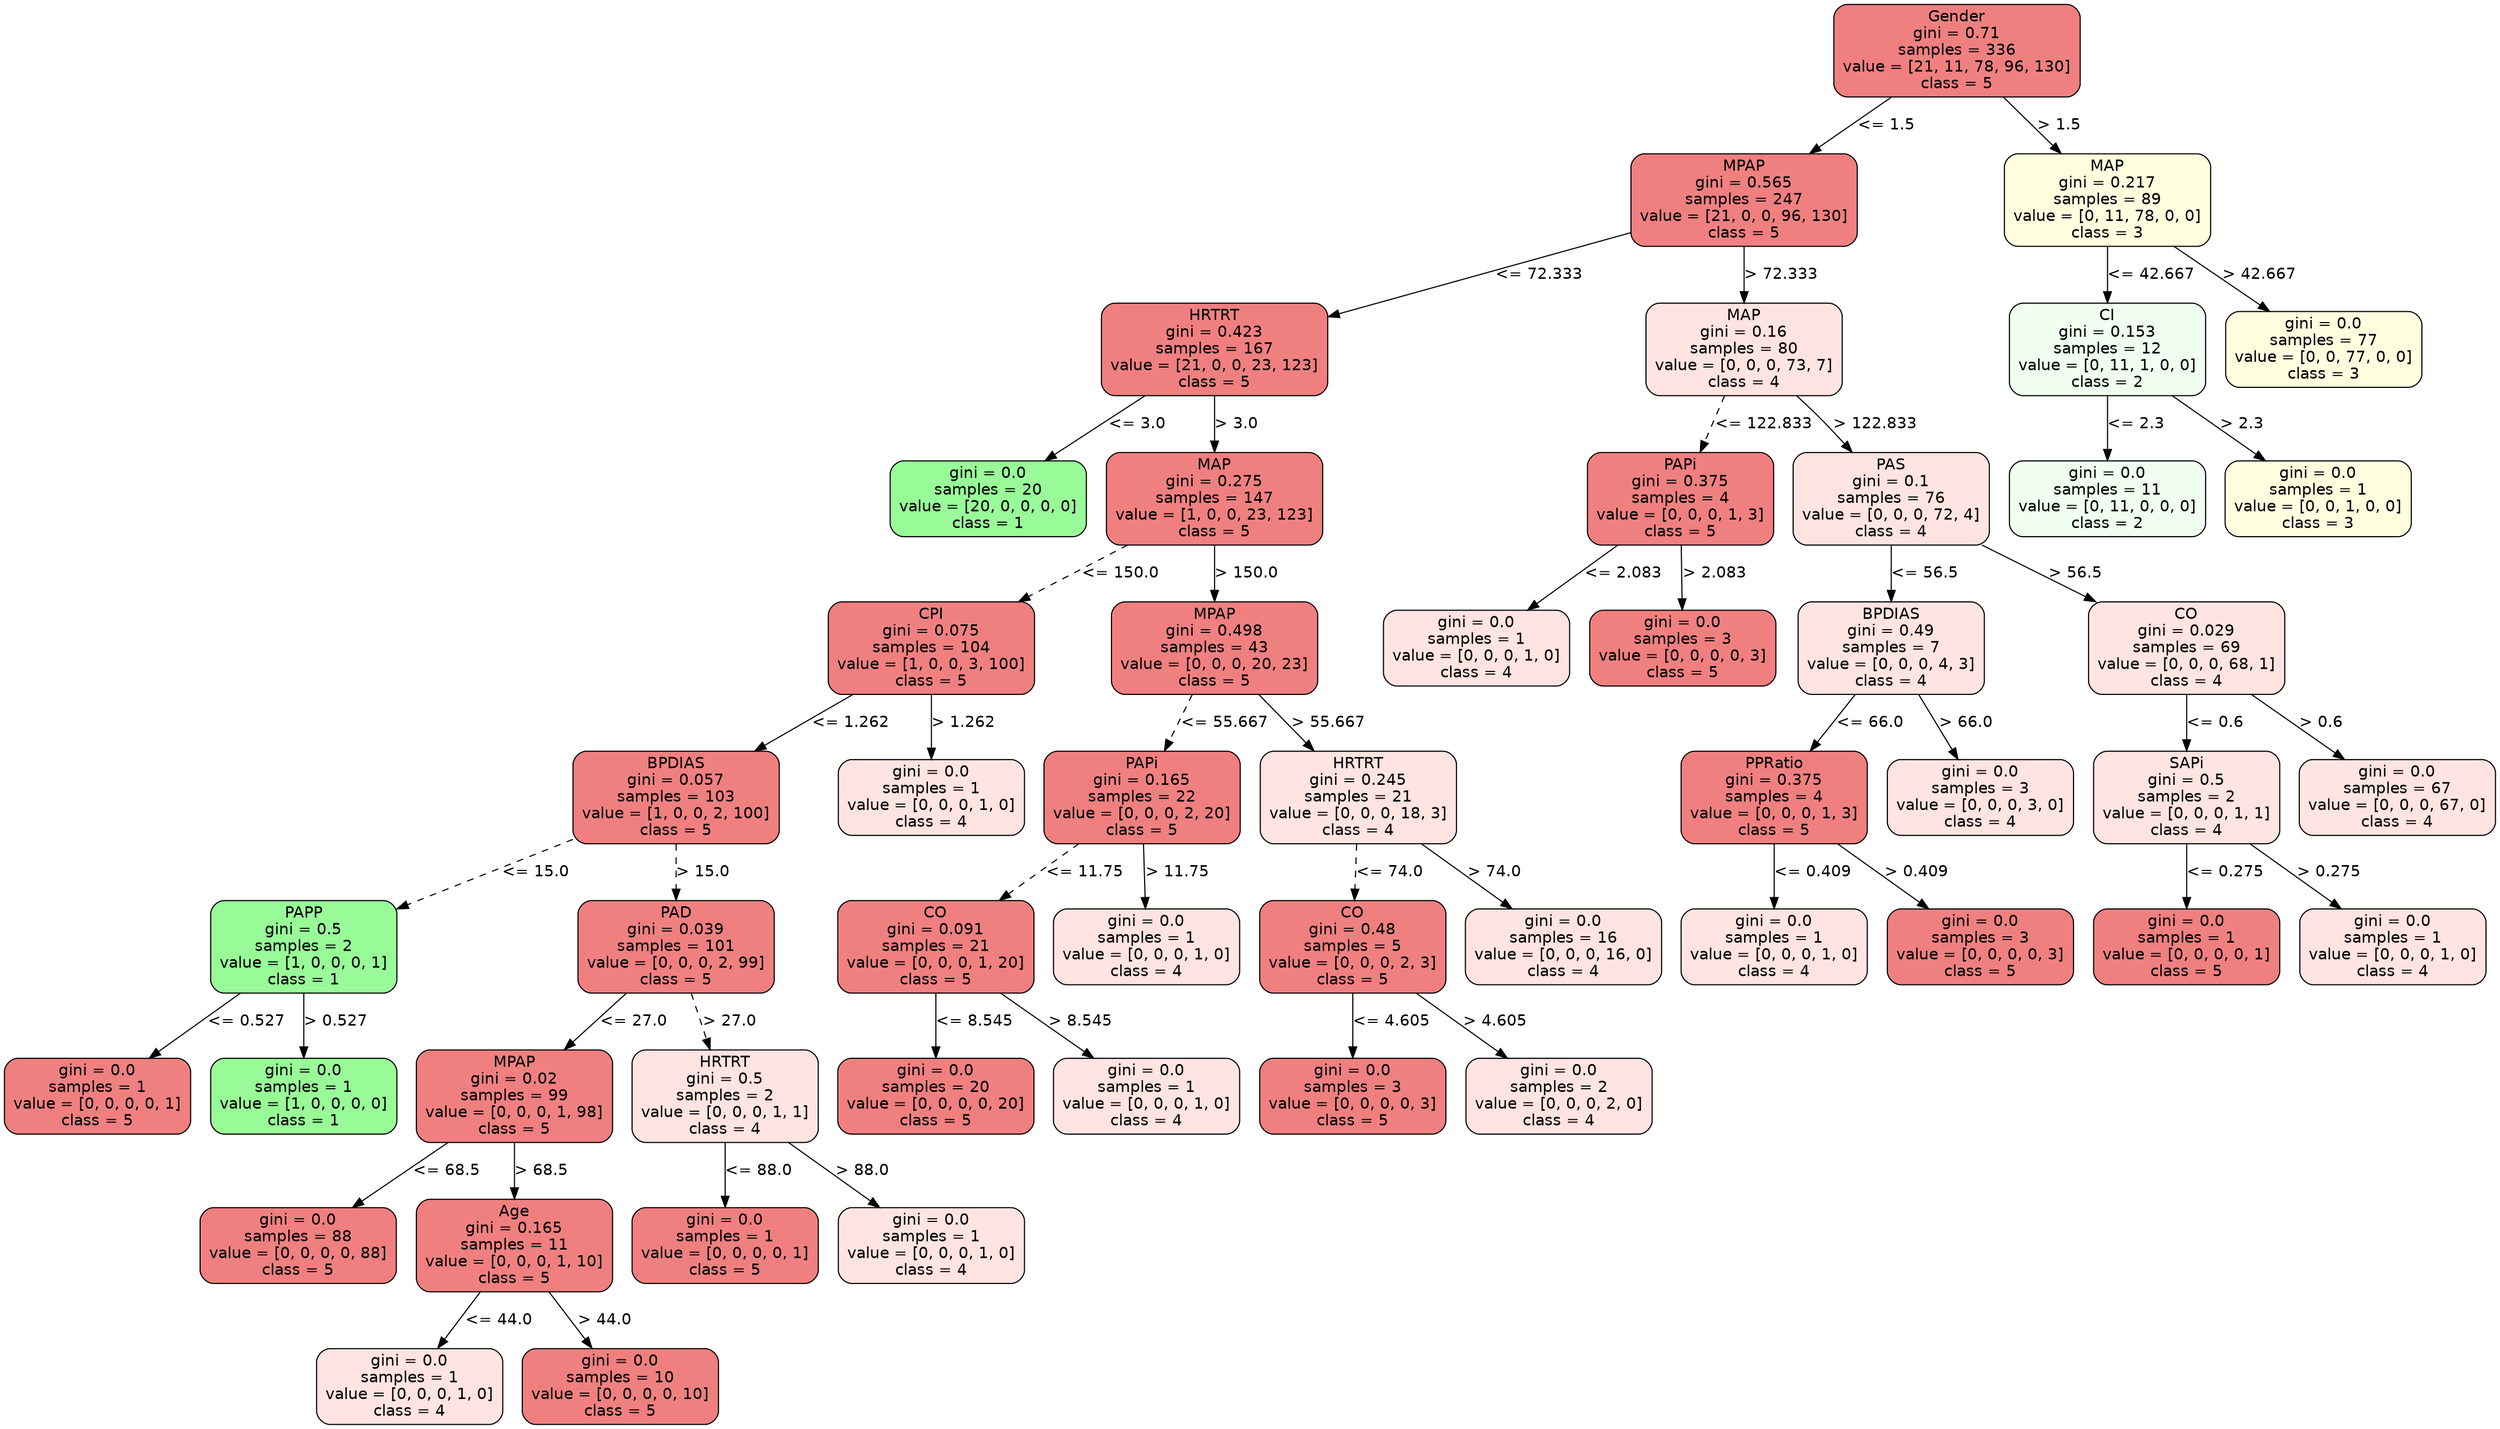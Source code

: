 strict digraph Tree {
	graph [bb="0,0,1909.5,1274"];
	node [color=black,
		fontname=helvetica,
		label="\N",
		shape=box,
		style="filled, rounded"
	];
	edge [fontname=helvetica];
	0	[fillcolor=lightcoral,
		height=1.1528,
		label="Gender\ngini = 0.71\nsamples = 336\nvalue = [21, 11, 78, 96, 130]\nclass = 5",
		pos="1497,1232.5",
		width=2.5694];
	1	[fillcolor=lightcoral,
		height=1.1528,
		label="MPAP\ngini = 0.565\nsamples = 247\nvalue = [21, 0, 0, 96, 130]\nclass = 5",
		pos="1334,1098.5",
		width=2.3611];
	0 -> 1	[label="<= 1.5",
		labelangle=45,
		labeldistance=2.5,
		lp="1441,1165.5",
		op="<=",
		param=1.5,
		pos="e,1384.1,1140 1446.8,1190.8 1429.5,1176.8 1410,1161 1392.1,1146.6",
		style=solid];
	46	[fillcolor=lightyellow,
		height=1.1528,
		label="MAP\ngini = 0.217\nsamples = 89\nvalue = [0, 11, 78, 0, 0]\nclass = 3",
		pos="1612,1098.5",
		width=2.1528];
	0 -> 46	[label="> 1.5",
		labelangle=-45,
		labeldistance=2.5,
		lp="1573.5,1165.5",
		op=">",
		param=1.5,
		pos="e,1576.5,1140.3 1532.4,1190.8 1544.2,1177.3 1557.5,1162 1569.8,1148",
		style=solid];
	2	[fillcolor=lightcoral,
		height=1.1528,
		label="HRTRT\ngini = 0.423\nsamples = 167\nvalue = [21, 0, 0, 23, 123]\nclass = 5",
		pos="928,964.5",
		width=2.3611];
	1 -> 2	[label="<= 72.333",
		lp="1175,1031.5",
		op="<=",
		param=72.333,
		pos="e,1013.3,993.25 1248.9,1069.8 1183,1048.4 1091.6,1018.7 1023.3,996.47",
		style=solid];
	31	[fillcolor=mistyrose,
		height=1.1528,
		label="MAP\ngini = 0.16\nsamples = 80\nvalue = [0, 0, 0, 73, 7]\nclass = 4",
		pos="1334,964.5",
		width=2.0417];
	1 -> 31	[label="> 72.333",
		lp="1361,1031.5",
		op=">",
		param=72.333,
		pos="e,1334,1006.3 1334,1056.8 1334,1044 1334,1029.7 1334,1016.3",
		style=solid];
	3	[fillcolor=palegreen,
		height=0.94444,
		label="gini = 0.0\nsamples = 20\nvalue = [20, 0, 0, 0, 0]\nclass = 1",
		pos="755,830.5",
		width=2.0417];
	2 -> 3	[label="<= 3.0",
		lp="867,897.5",
		op="<=",
		param=3.0,
		pos="e,798.29,864.53 874.68,922.82 852.94,906.23 827.9,887.12 806.36,870.69",
		style=solid];
	4	[fillcolor=lightcoral,
		height=1.1528,
		label="MAP\ngini = 0.275\nsamples = 147\nvalue = [1, 0, 0, 23, 123]\nclass = 5",
		pos="928,830.5",
		width=2.25];
	2 -> 4	[label="> 3.0",
		lp="943.5,897.5",
		op=">",
		param=3.0,
		pos="e,928,872.27 928,922.82 928,910.02 928,895.73 928,882.32",
		style=solid];
	5	[fillcolor=lightcoral,
		height=1.1528,
		label="CPI\ngini = 0.075\nsamples = 104\nvalue = [1, 0, 0, 3, 100]\nclass = 5",
		pos="695,696.5",
		width=2.1528];
	4 -> 5	[label="<= 150.0",
		lp="846.5,763.5",
		op="<=",
		param=150.0,
		pos="e,766.76,738.15 856.51,789 830.91,774.5 801.88,758.05 775.57,743.14",
		style=dashed];
	20	[fillcolor=lightcoral,
		height=1.1528,
		label="MPAP\ngini = 0.498\nsamples = 43\nvalue = [0, 0, 0, 20, 23]\nclass = 5",
		pos="928,696.5",
		width=2.1528];
	4 -> 20	[label="> 150.0",
		lp="951,763.5",
		op=">",
		param=150.0,
		pos="e,928,738.27 928,788.82 928,776.02 928,761.73 928,748.32",
		style=solid];
	6	[fillcolor=lightcoral,
		height=1.1528,
		label="BPDIAS\ngini = 0.057\nsamples = 103\nvalue = [1, 0, 0, 2, 100]\nclass = 5",
		pos="496,562.5",
		width=2.1528];
	5 -> 6	[label="<= 1.262",
		lp="629.5,629.5",
		op="<=",
		param=1.262,
		pos="e,557.29,604.15 633.94,655 612.36,640.68 587.93,624.48 565.69,609.73",
		style=solid];
	19	[fillcolor=mistyrose,
		height=0.94444,
		label="gini = 0.0\nsamples = 1\nvalue = [0, 0, 0, 1, 0]\nclass = 4",
		pos="695,562.5",
		width=1.9444];
	5 -> 19	[label="> 1.262",
		lp="718,629.5",
		op=">",
		param=1.262,
		pos="e,695,596.74 695,654.82 695,639.68 695,622.44 695,607.05",
		style=solid];
	7	[fillcolor=palegreen,
		height=1.1528,
		label="PAPP\ngini = 0.5\nsamples = 2\nvalue = [1, 0, 0, 0, 1]\nclass = 1",
		pos="228,428.5",
		width=1.9444];
	6 -> 7	[label="<= 15.0",
		lp="394.5,495.5",
		op="<=",
		param=15.0,
		pos="e,298.03,463.99 418.48,523.32 383.57,506.13 342.4,485.85 307.29,468.55",
		style=dashed];
	10	[fillcolor=lightcoral,
		height=1.1528,
		label="PAD\ngini = 0.039\nsamples = 101\nvalue = [0, 0, 0, 2, 99]\nclass = 5",
		pos="496,428.5",
		width=2.0417];
	6 -> 10	[label="> 15.0",
		lp="515.5,495.5",
		op=">",
		param=15.0,
		pos="e,496,470.27 496,520.82 496,508.02 496,493.73 496,480.32",
		style=dashed];
	8	[fillcolor=lightcoral,
		height=0.94444,
		label="gini = 0.0\nsamples = 1\nvalue = [0, 0, 0, 0, 1]\nclass = 5",
		pos="70,294.5",
		width=1.9444];
	7 -> 8	[label="<= 0.527",
		lp="181.5,361.5",
		op="<=",
		param=0.527,
		pos="e,109.53,328.53 179.31,386.82 159.62,370.37 136.98,351.46 117.43,335.12",
		style=solid];
	9	[fillcolor=palegreen,
		height=0.94444,
		label="gini = 0.0\nsamples = 1\nvalue = [1, 0, 0, 0, 0]\nclass = 1",
		pos="228,294.5",
		width=1.9444];
	7 -> 9	[label="> 0.527",
		lp="251,361.5",
		op=">",
		param=0.527,
		pos="e,228,328.74 228,386.82 228,371.68 228,354.44 228,339.05",
		style=solid];
	11	[fillcolor=lightcoral,
		height=1.1528,
		label="MPAP\ngini = 0.02\nsamples = 99\nvalue = [0, 0, 0, 1, 98]\nclass = 5",
		pos="390,294.5",
		width=2.0417];
	10 -> 11	[label="<= 27.0",
		lp="470.5,361.5",
		op="<=",
		param=27.0,
		pos="e,422.74,336.27 463.33,386.82 452.55,373.39 440.45,358.32 429.23,344.35",
		style=solid];
	16	[fillcolor=mistyrose,
		height=1.1528,
		label="HRTRT\ngini = 0.5\nsamples = 2\nvalue = [0, 0, 0, 1, 1]\nclass = 4",
		pos="552,294.5",
		width=1.9444];
	10 -> 16	[label="> 27.0",
		lp="545.5,361.5",
		op=">",
		param=27.0,
		pos="e,534.7,336.27 513.26,386.82 518.79,373.77 524.99,359.17 530.78,345.53",
		style=dashed];
	12	[fillcolor=lightcoral,
		height=0.94444,
		label="gini = 0.0\nsamples = 88\nvalue = [0, 0, 0, 0, 88]\nclass = 5",
		pos="225,160.5",
		width=2.0417];
	11 -> 12	[label="<= 68.5",
		lp="336.5,227.5",
		op="<=",
		param=68.5,
		pos="e,266.29,194.53 339.15,252.82 318.5,236.3 294.74,217.29 274.25,200.9",
		style=solid];
	13	[fillcolor=lightcoral,
		height=1.1528,
		label="Age\ngini = 0.165\nsamples = 11\nvalue = [0, 0, 0, 1, 10]\nclass = 5",
		pos="390,160.5",
		width=2.0417];
	11 -> 13	[label="> 68.5",
		lp="409.5,227.5",
		op=">",
		param=68.5,
		pos="e,390,202.27 390,252.82 390,240.02 390,225.73 390,212.32",
		style=solid];
	14	[fillcolor=mistyrose,
		height=0.94444,
		label="gini = 0.0\nsamples = 1\nvalue = [0, 0, 0, 1, 0]\nclass = 4",
		pos="309,34",
		width=1.9444];
	13 -> 14	[label="<= 44.0",
		lp="375.5,93.5",
		op="<=",
		param=44.0,
		pos="e,330.72,68.379 363.48,118.73 354.77,105.35 345.09,90.465 336.32,76.995",
		style=solid];
	15	[fillcolor=lightcoral,
		height=0.94444,
		label="gini = 0.0\nsamples = 10\nvalue = [0, 0, 0, 0, 10]\nclass = 5",
		pos="471,34",
		width=2.0417];
	13 -> 15	[label="> 44.0",
		lp="457.5,93.5",
		op=">",
		param=44.0,
		pos="e,449.28,68.379 416.52,118.73 425.23,105.35 434.91,90.465 443.68,76.995",
		style=solid];
	17	[fillcolor=lightcoral,
		height=0.94444,
		label="gini = 0.0\nsamples = 1\nvalue = [0, 0, 0, 0, 1]\nclass = 5",
		pos="552,160.5",
		width=1.9444];
	16 -> 17	[label="<= 88.0",
		lp="575.5,227.5",
		op="<=",
		param=88.0,
		pos="e,552,194.74 552,252.82 552,237.68 552,220.44 552,205.05",
		style=solid];
	18	[fillcolor=mistyrose,
		height=0.94444,
		label="gini = 0.0\nsamples = 1\nvalue = [0, 0, 0, 1, 0]\nclass = 4",
		pos="710,160.5",
		width=1.9444];
	16 -> 18	[label="> 88.0",
		lp="655.5,227.5",
		op=">",
		param=88.0,
		pos="e,670.47,194.53 600.69,252.82 620.38,236.37 643.02,217.46 662.57,201.12",
		style=solid];
	21	[fillcolor=lightcoral,
		height=1.1528,
		label="PAPi\ngini = 0.165\nsamples = 22\nvalue = [0, 0, 0, 2, 20]\nclass = 5",
		pos="873,562.5",
		width=2.0417];
	20 -> 21	[label="<= 55.667",
		lp="934,629.5",
		op="<=",
		param=55.667,
		pos="e,889.99,604.27 911.05,654.82 905.61,641.77 899.53,627.17 893.85,613.53",
		style=dashed];
	26	[fillcolor=mistyrose,
		height=1.1528,
		label="HRTRT\ngini = 0.245\nsamples = 21\nvalue = [0, 0, 0, 18, 3]\nclass = 4",
		pos="1038,562.5",
		width=2.0417];
	20 -> 26	[label="> 55.667",
		lp="1014,629.5",
		op=">",
		param=55.667,
		pos="e,1004,604.27 961.9,654.82 973.19,641.27 985.88,626.04 997.62,611.96",
		style=solid];
	22	[fillcolor=lightcoral,
		height=1.1528,
		label="CO\ngini = 0.091\nsamples = 21\nvalue = [0, 0, 0, 1, 20]\nclass = 5",
		pos="714,428.5",
		width=2.0417];
	21 -> 22	[label="<= 11.75",
		lp="826.5,495.5",
		op="<=",
		param=11.75,
		pos="e,762.84,470.05 824,520.82 807.14,506.83 788.13,491.04 770.72,476.59",
		style=dashed];
	25	[fillcolor=mistyrose,
		height=0.94444,
		label="gini = 0.0\nsamples = 1\nvalue = [0, 0, 0, 1, 0]\nclass = 4",
		pos="876,428.5",
		width=1.9444];
	21 -> 25	[label="> 11.75",
		lp="898,495.5",
		op=">",
		param=11.75,
		pos="e,875.24,462.74 873.92,520.82 874.27,505.68 874.66,488.44 875.01,473.05",
		style=solid];
	23	[fillcolor=lightcoral,
		height=0.94444,
		label="gini = 0.0\nsamples = 20\nvalue = [0, 0, 0, 0, 20]\nclass = 5",
		pos="714,294.5",
		width=2.0417];
	22 -> 23	[label="<= 8.545",
		lp="741.5,361.5",
		op="<=",
		param=8.545,
		pos="e,714,328.74 714,386.82 714,371.68 714,354.44 714,339.05",
		style=solid];
	24	[fillcolor=mistyrose,
		height=0.94444,
		label="gini = 0.0\nsamples = 1\nvalue = [0, 0, 0, 1, 0]\nclass = 4",
		pos="876,294.5",
		width=1.9444];
	22 -> 24	[label="> 8.545",
		lp="823,361.5",
		op=">",
		param=8.545,
		pos="e,835.46,328.53 763.93,386.82 784.2,370.3 807.53,351.29 827.64,334.9",
		style=solid];
	27	[fillcolor=lightcoral,
		height=1.1528,
		label="CO\ngini = 0.48\nsamples = 5\nvalue = [0, 0, 0, 2, 3]\nclass = 5",
		pos="1034,428.5",
		width=1.9444];
	26 -> 27	[label="<= 74.0",
		lp="1060.5,495.5",
		op="<=",
		param=74.0,
		pos="e,1035.2,470.27 1036.8,520.82 1036.4,508.02 1035.9,493.73 1035.5,480.32",
		style=dashed];
	30	[fillcolor=mistyrose,
		height=0.94444,
		label="gini = 0.0\nsamples = 16\nvalue = [0, 0, 0, 16, 0]\nclass = 4",
		pos="1196,428.5",
		width=2.0417];
	26 -> 30	[label="> 74.0",
		lp="1141.5,495.5",
		op=">",
		param=74.0,
		pos="e,1156.5,462.53 1086.7,520.82 1106.4,504.37 1129,485.46 1148.6,469.12",
		style=solid];
	28	[fillcolor=lightcoral,
		height=0.94444,
		label="gini = 0.0\nsamples = 3\nvalue = [0, 0, 0, 0, 3]\nclass = 5",
		pos="1034,294.5",
		width=1.9444];
	27 -> 28	[label="<= 4.605",
		lp="1061.5,361.5",
		op="<=",
		param=4.605,
		pos="e,1034,328.74 1034,386.82 1034,371.68 1034,354.44 1034,339.05",
		style=solid];
	29	[fillcolor=mistyrose,
		height=0.94444,
		label="gini = 0.0\nsamples = 2\nvalue = [0, 0, 0, 2, 0]\nclass = 4",
		pos="1192,294.5",
		width=1.9444];
	27 -> 29	[label="> 4.605",
		lp="1141,361.5",
		op=">",
		param=4.605,
		pos="e,1152.5,328.53 1082.7,386.82 1102.4,370.37 1125,351.46 1144.6,335.12",
		style=solid];
	32	[fillcolor=lightcoral,
		height=1.1528,
		label="PAPi\ngini = 0.375\nsamples = 4\nvalue = [0, 0, 0, 1, 3]\nclass = 5",
		pos="1285,830.5",
		width=1.9444];
	31 -> 32	[label="<= 122.833",
		lp="1346,897.5",
		op="<=",
		param=122.833,
		pos="e,1300.1,872.27 1318.9,922.82 1314.1,909.9 1308.7,895.45 1303.7,881.92",
		style=dashed];
	35	[fillcolor=mistyrose,
		height=1.1528,
		label="PAS\ngini = 0.1\nsamples = 76\nvalue = [0, 0, 0, 72, 4]\nclass = 4",
		pos="1447,830.5",
		width=2.0417];
	31 -> 35	[label="> 122.833",
		lp="1427.5,897.5",
		op=">",
		param=122.833,
		pos="e,1413,872.04 1369.5,922.98 1374.7,916.96 1380,910.83 1385,905 1392,896.85 1399.4,888.16 1406.5,879.71",
		style=solid];
	33	[fillcolor=mistyrose,
		height=0.94444,
		label="gini = 0.0\nsamples = 1\nvalue = [0, 0, 0, 1, 0]\nclass = 4",
		pos="1129,696.5",
		width=1.9444];
	32 -> 33	[label="<= 2.083",
		lp="1239.5,763.5",
		op="<=",
		param=2.083,
		pos="e,1168,730.53 1236.9,788.82 1217.5,772.37 1195.1,753.46 1175.8,737.12",
		style=solid];
	34	[fillcolor=lightcoral,
		height=0.94444,
		label="gini = 0.0\nsamples = 3\nvalue = [0, 0, 0, 0, 3]\nclass = 5",
		pos="1287,696.5",
		width=1.9444];
	32 -> 34	[label="> 2.083",
		lp="1310,763.5",
		op=">",
		param=2.083,
		pos="e,1286.5,730.74 1285.6,788.82 1285.8,773.68 1286.1,756.44 1286.3,741.05",
		style=solid];
	36	[fillcolor=mistyrose,
		height=1.1528,
		label="BPDIAS\ngini = 0.49\nsamples = 7\nvalue = [0, 0, 0, 4, 3]\nclass = 4",
		pos="1447,696.5",
		width=1.9444];
	35 -> 36	[label="<= 56.5",
		lp="1470.5,763.5",
		op="<=",
		param=56.5,
		pos="e,1447,738.27 1447,788.82 1447,776.02 1447,761.73 1447,748.32",
		style=solid];
	41	[fillcolor=mistyrose,
		height=1.1528,
		label="CO\ngini = 0.029\nsamples = 69\nvalue = [0, 0, 0, 68, 1]\nclass = 4",
		pos="1674,696.5",
		width=2.0417];
	35 -> 41	[label="> 56.5",
		lp="1587.5,763.5",
		op=">",
		param=56.5,
		pos="e,1604.1,738.15 1516.7,789 1541.5,774.56 1569.6,758.19 1595.2,743.34",
		style=solid];
	37	[fillcolor=lightcoral,
		height=1.1528,
		label="PPRatio\ngini = 0.375\nsamples = 4\nvalue = [0, 0, 0, 1, 3]\nclass = 5",
		pos="1358,562.5",
		width=1.9444];
	36 -> 37	[label="<= 66.0",
		lp="1429.5,629.5",
		op="<=",
		param=66.0,
		pos="e,1385.5,604.27 1419.6,654.82 1410.6,641.52 1400.5,626.6 1391.2,612.74",
		style=solid];
	40	[fillcolor=mistyrose,
		height=0.94444,
		label="gini = 0.0\nsamples = 3\nvalue = [0, 0, 0, 3, 0]\nclass = 4",
		pos="1516,562.5",
		width=1.9444];
	36 -> 40	[label="> 66.0",
		lp="1503.5,629.5",
		op=">",
		param=66.0,
		pos="e,1498.6,596.74 1468.3,654.82 1476.4,639.24 1485.7,621.45 1493.9,605.73",
		style=solid];
	38	[fillcolor=mistyrose,
		height=0.94444,
		label="gini = 0.0\nsamples = 1\nvalue = [0, 0, 0, 1, 0]\nclass = 4",
		pos="1358,428.5",
		width=1.9444];
	37 -> 38	[label="<= 0.409",
		lp="1385.5,495.5",
		op="<=",
		param=0.409,
		pos="e,1358,462.74 1358,520.82 1358,505.68 1358,488.44 1358,473.05",
		style=solid];
	39	[fillcolor=lightcoral,
		height=0.94444,
		label="gini = 0.0\nsamples = 3\nvalue = [0, 0, 0, 0, 3]\nclass = 5",
		pos="1516,428.5",
		width=1.9444];
	37 -> 39	[label="> 0.409",
		lp="1465,495.5",
		op=">",
		param=0.409,
		pos="e,1476.5,462.53 1406.7,520.82 1426.4,504.37 1449,485.46 1468.6,469.12",
		style=solid];
	42	[fillcolor=mistyrose,
		height=1.1528,
		label="SAPi\ngini = 0.5\nsamples = 2\nvalue = [0, 0, 0, 1, 1]\nclass = 4",
		pos="1674,562.5",
		width=1.9444];
	41 -> 42	[label="<= 0.6",
		lp="1694,629.5",
		op="<=",
		param=0.6,
		pos="e,1674,604.27 1674,654.82 1674,642.02 1674,627.73 1674,614.32",
		style=solid];
	45	[fillcolor=mistyrose,
		height=0.94444,
		label="gini = 0.0\nsamples = 67\nvalue = [0, 0, 0, 67, 0]\nclass = 4",
		pos="1836,562.5",
		width=2.0417];
	41 -> 45	[label="> 0.6",
		lp="1775.5,629.5",
		op=">",
		param=0.6,
		pos="e,1795.5,596.53 1723.9,654.82 1744.2,638.3 1767.5,619.29 1787.6,602.9",
		style=solid];
	43	[fillcolor=lightcoral,
		height=0.94444,
		label="gini = 0.0\nsamples = 1\nvalue = [0, 0, 0, 0, 1]\nclass = 5",
		pos="1674,428.5",
		width=1.9444];
	42 -> 43	[label="<= 0.275",
		lp="1701.5,495.5",
		op="<=",
		param=0.275,
		pos="e,1674,462.74 1674,520.82 1674,505.68 1674,488.44 1674,473.05",
		style=solid];
	44	[fillcolor=mistyrose,
		height=0.94444,
		label="gini = 0.0\nsamples = 1\nvalue = [0, 0, 0, 1, 0]\nclass = 4",
		pos="1832,428.5",
		width=1.9444];
	42 -> 44	[label="> 0.275",
		lp="1781,495.5",
		op=">",
		param=0.275,
		pos="e,1792.5,462.53 1722.7,520.82 1742.4,504.37 1765,485.46 1784.6,469.12",
		style=solid];
	47	[fillcolor=honeydew,
		height=1.1528,
		label="CI\ngini = 0.153\nsamples = 12\nvalue = [0, 11, 1, 0, 0]\nclass = 2",
		pos="1612,964.5",
		width=2.0417];
	46 -> 47	[label="<= 42.667",
		lp="1643,1031.5",
		op="<=",
		param=42.667,
		pos="e,1612,1006.3 1612,1056.8 1612,1044 1612,1029.7 1612,1016.3",
		style=solid];
	50	[fillcolor=lightyellow,
		height=0.94444,
		label="gini = 0.0\nsamples = 77\nvalue = [0, 0, 77, 0, 0]\nclass = 3",
		pos="1777,964.5",
		width=2.0417];
	46 -> 50	[label="> 42.667",
		lp="1727,1031.5",
		op=">",
		param=42.667,
		pos="e,1735.7,998.53 1662.9,1056.8 1683.5,1040.3 1707.3,1021.3 1727.7,1004.9",
		style=solid];
	48	[fillcolor=honeydew,
		height=0.94444,
		label="gini = 0.0\nsamples = 11\nvalue = [0, 11, 0, 0, 0]\nclass = 2",
		pos="1612,830.5",
		width=2.0417];
	47 -> 48	[label="<= 2.3",
		lp="1632,897.5",
		op="<=",
		param=2.3,
		pos="e,1612,864.74 1612,922.82 1612,907.68 1612,890.44 1612,875.05",
		style=solid];
	49	[fillcolor=lightyellow,
		height=0.94444,
		label="gini = 0.0\nsamples = 1\nvalue = [0, 0, 1, 0, 0]\nclass = 3",
		pos="1774,830.5",
		width=1.9444];
	47 -> 49	[label="> 2.3",
		lp="1713.5,897.5",
		op=">",
		param=2.3,
		pos="e,1733.5,864.53 1661.9,922.82 1682.2,906.3 1705.5,887.29 1725.6,870.9",
		style=solid];
}
